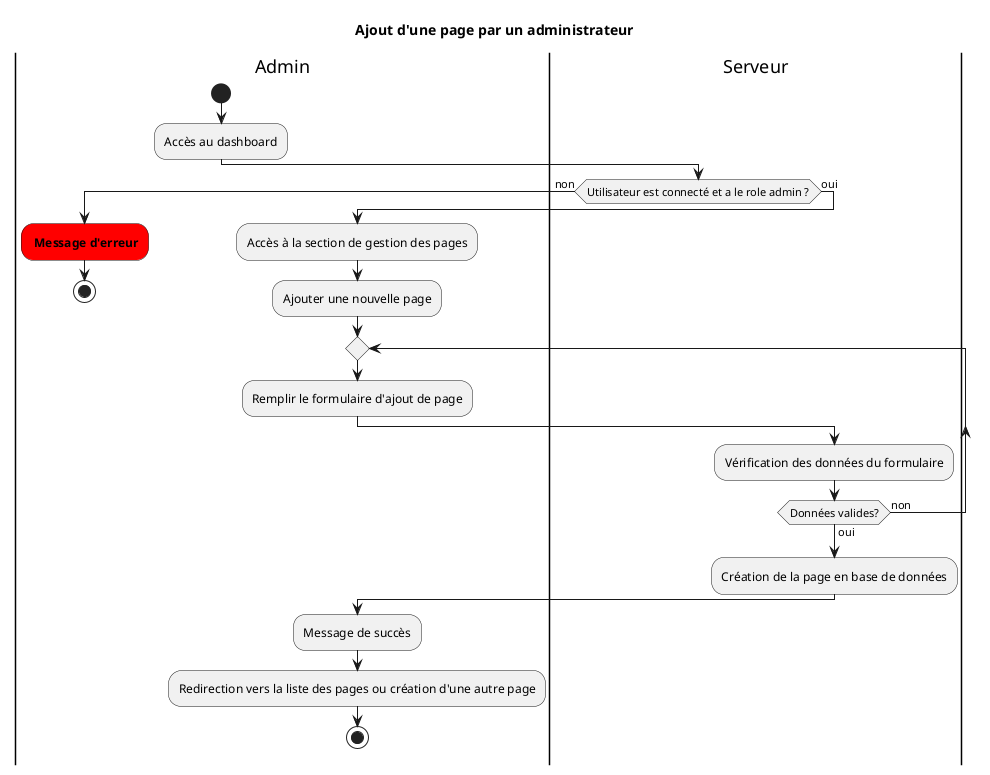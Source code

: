 @startuml AdminAddPage
title Ajout d'une page par un administrateur
|Admin|
start
:Accès au dashboard;
|Serveur|
if (Utilisateur est connecté et a le role admin ?) then (non)
  |Admin|
  #red: **Message d'erreur**;
  stop
else (oui)
  |Admin|
  :Accès à la section de gestion des pages;
  :Ajouter une nouvelle page;
  repeat
  :Remplir le formulaire d'ajout de page;
  |Serveur|
  :Vérification des données du formulaire;
  repeat while (Données valides?) is (non) not (oui)
    :Création de la page en base de données;
    |Admin|
    :Message de succès;
    :Redirection vers la liste des pages ou création d'une autre page;
    stop
endif
@enduml